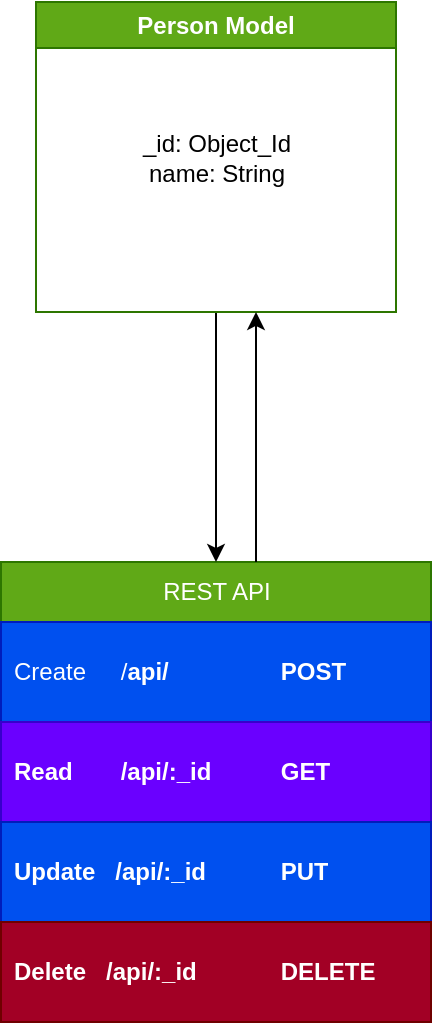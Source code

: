 <mxfile>
    <diagram id="RTamumQ9dn0EoNcYacTn" name="Page-1">
        <mxGraphModel dx="826" dy="650" grid="1" gridSize="10" guides="1" tooltips="1" connect="1" arrows="1" fold="1" page="1" pageScale="1" pageWidth="850" pageHeight="1100" math="0" shadow="0">
            <root>
                <mxCell id="0"/>
                <mxCell id="1" parent="0"/>
                <mxCell id="6" value="REST API" style="swimlane;fontStyle=0;childLayout=stackLayout;horizontal=1;startSize=30;horizontalStack=0;resizeParent=1;resizeParentMax=0;resizeLast=0;collapsible=1;marginBottom=0;whiteSpace=wrap;html=1;fillColor=#60a917;fontColor=#ffffff;strokeColor=#2D7600;rounded=0;" vertex="1" parent="1">
                    <mxGeometry x="282.5" y="320" width="215" height="230" as="geometry"/>
                </mxCell>
                <mxCell id="14" value="" style="edgeStyle=none;html=1;" edge="1" parent="6" source="7" target="9">
                    <mxGeometry relative="1" as="geometry"/>
                </mxCell>
                <mxCell id="7" value="Create&lt;span style=&quot;white-space: pre;&quot;&gt;&#9;&lt;/span&gt;/&lt;b&gt;api/&lt;/b&gt;&amp;nbsp; &amp;nbsp; &amp;nbsp; &amp;nbsp;&lt;span style=&quot;white-space: pre;&quot;&gt;&#9;&lt;/span&gt;&lt;span style=&quot;white-space: pre;&quot;&gt;&#9;&lt;/span&gt;&lt;b&gt;POST&lt;/b&gt;" style="text;strokeColor=#001DBC;fillColor=#0050ef;align=left;verticalAlign=middle;spacingLeft=4;spacingRight=4;overflow=hidden;points=[[0,0.5],[1,0.5]];portConstraint=eastwest;rotatable=0;whiteSpace=wrap;html=1;fontColor=#ffffff;" vertex="1" parent="6">
                    <mxGeometry y="30" width="215" height="50" as="geometry"/>
                </mxCell>
                <mxCell id="8" value="&lt;span style=&quot;color: rgb(255, 255, 255);&quot;&gt;&lt;/span&gt;&lt;b style=&quot;color: rgb(255, 255, 255);&quot;&gt;Read&lt;span style=&quot;white-space: pre;&quot;&gt;&#9;&lt;/span&gt;/api/:_id&lt;/b&gt;&lt;span style=&quot;color: rgb(255, 255, 255);&quot;&gt;&amp;nbsp; &amp;nbsp; &amp;nbsp; &amp;nbsp;&lt;span style=&quot;white-space: pre;&quot;&gt;&#9;&lt;/span&gt;&lt;b&gt;GET&lt;/b&gt;&lt;/span&gt;" style="text;strokeColor=#3700CC;fillColor=#6a00ff;align=left;verticalAlign=middle;spacingLeft=4;spacingRight=4;overflow=hidden;points=[[0,0.5],[1,0.5]];portConstraint=eastwest;rotatable=0;whiteSpace=wrap;html=1;fontColor=#ffffff;" vertex="1" parent="6">
                    <mxGeometry y="80" width="215" height="50" as="geometry"/>
                </mxCell>
                <mxCell id="9" value="&lt;b style=&quot;color: rgb(255, 255, 255);&quot;&gt;&lt;span style=&quot;&quot;&gt;Update&amp;nbsp; &amp;nbsp;&lt;/span&gt;/api/:_id&lt;/b&gt;&lt;span style=&quot;color: rgb(255, 255, 255);&quot;&gt;&amp;nbsp; &amp;nbsp; &amp;nbsp; &amp;nbsp;&lt;span style=&quot;&quot;&gt;&#9;&lt;span style=&quot;white-space: pre;&quot;&gt;&#9;&lt;/span&gt;&lt;b&gt;PUT&lt;/b&gt;&lt;/span&gt;&lt;/span&gt;" style="text;strokeColor=#001DBC;fillColor=#0050ef;align=left;verticalAlign=middle;spacingLeft=4;spacingRight=4;overflow=hidden;points=[[0,0.5],[1,0.5]];portConstraint=eastwest;rotatable=0;whiteSpace=wrap;html=1;fontColor=#ffffff;" vertex="1" parent="6">
                    <mxGeometry y="130" width="215" height="50" as="geometry"/>
                </mxCell>
                <mxCell id="15" value="&lt;b style=&quot;color: rgb(255, 255, 255);&quot;&gt;&lt;span style=&quot;&quot;&gt;Delete&amp;nbsp; &amp;nbsp;&lt;/span&gt;/api/:_id&lt;/b&gt;&lt;span style=&quot;color: rgb(255, 255, 255);&quot;&gt;&amp;nbsp; &amp;nbsp; &amp;nbsp; &amp;nbsp;&lt;span style=&quot;&quot;&gt;&#9;&lt;span style=&quot;white-space: pre;&quot;&gt;&#9;&lt;/span&gt;&lt;b&gt;DELETE&lt;/b&gt;&lt;/span&gt;&lt;/span&gt;" style="text;strokeColor=#6F0000;fillColor=#a20025;align=left;verticalAlign=middle;spacingLeft=4;spacingRight=4;overflow=hidden;points=[[0,0.5],[1,0.5]];portConstraint=eastwest;rotatable=0;whiteSpace=wrap;html=1;fontColor=#ffffff;" vertex="1" parent="6">
                    <mxGeometry y="180" width="215" height="50" as="geometry"/>
                </mxCell>
                <mxCell id="21" style="edgeStyle=none;html=1;exitX=0.5;exitY=1;exitDx=0;exitDy=0;entryX=0.5;entryY=0;entryDx=0;entryDy=0;fontColor=#000000;verticalAlign=middle;horizontal=1;" edge="1" parent="1" source="16" target="6">
                    <mxGeometry relative="1" as="geometry"/>
                </mxCell>
                <mxCell id="16" value="Person Model" style="swimlane;whiteSpace=wrap;html=1;rounded=0;fillColor=#60a917;fontColor=#ffffff;strokeColor=#2D7600;gradientColor=none;swimlaneFillColor=default;shadow=0;fillStyle=auto;labelBackgroundColor=none;" vertex="1" parent="1">
                    <mxGeometry x="300" y="40" width="180" height="155" as="geometry"/>
                </mxCell>
                <mxCell id="17" value="&lt;span style=&quot;text-align: left;&quot;&gt;_id: Object_Id&lt;br&gt;name: String&lt;br&gt;&lt;/span&gt;" style="text;html=1;align=center;verticalAlign=middle;resizable=0;points=[];autosize=1;strokeColor=none;fillColor=none;labelBackgroundColor=#FFFFFF;fontColor=#000000;" vertex="1" parent="16">
                    <mxGeometry x="40" y="57.5" width="100" height="40" as="geometry"/>
                </mxCell>
                <mxCell id="22" style="edgeStyle=none;html=1;exitX=0.5;exitY=1;exitDx=0;exitDy=0;entryX=0.5;entryY=0;entryDx=0;entryDy=0;fontColor=#000000;verticalAlign=middle;horizontal=1;" edge="1" parent="1">
                    <mxGeometry relative="1" as="geometry">
                        <mxPoint x="410" y="320" as="sourcePoint"/>
                        <mxPoint x="410" y="195" as="targetPoint"/>
                        <Array as="points">
                            <mxPoint x="410" y="250"/>
                        </Array>
                    </mxGeometry>
                </mxCell>
            </root>
        </mxGraphModel>
    </diagram>
</mxfile>